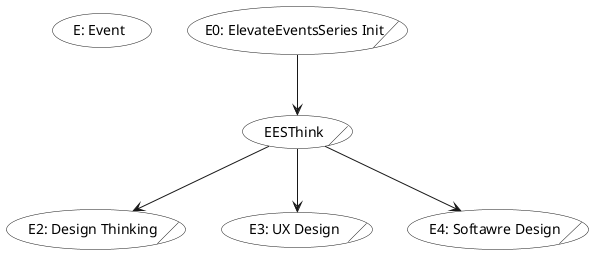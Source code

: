 @startuml "EESThink"

skinparam usecase {
BackgroundColor transparent
shadowing false
}
(E: Event)

(E0: ElevateEventsSeries Init)/ as E0
(EESThink)/ as E1 

(E2: Design Thinking)/ as E2

(E3: UX Design)/ as E3
(E4: Softawre Design)/ as E4


E0 --> E1

E1 --> E2
E1 --> E3
E1 --> E4




@enduml


